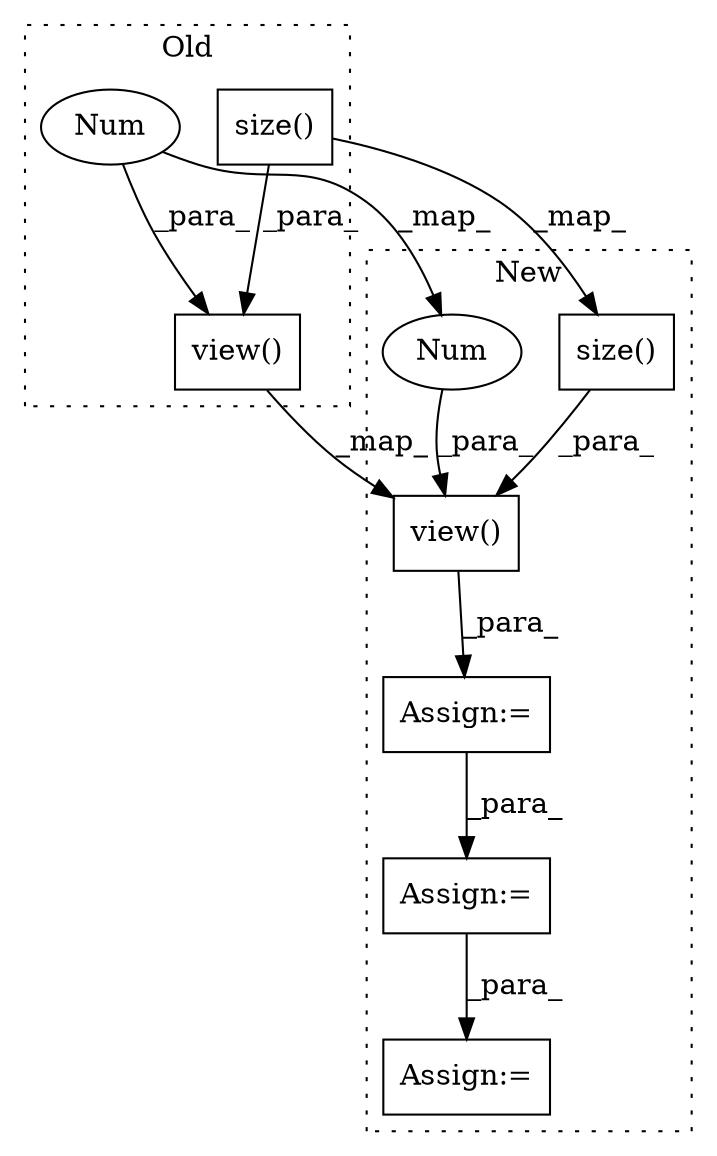 digraph G {
subgraph cluster0 {
1 [label="view()" a="75" s="2481,2501" l="7,1" shape="box"];
3 [label="Num" a="76" s="2499" l="2" shape="ellipse"];
7 [label="size()" a="75" s="2488,2496" l="7,1" shape="box"];
label = "Old";
style="dotted";
}
subgraph cluster1 {
2 [label="view()" a="75" s="3127,3147" l="7,1" shape="box"];
4 [label="Num" a="76" s="3145" l="2" shape="ellipse"];
5 [label="Assign:=" a="68" s="3275" l="3" shape="box"];
6 [label="Assign:=" a="68" s="3299" l="3" shape="box"];
8 [label="size()" a="75" s="3134,3142" l="7,1" shape="box"];
9 [label="Assign:=" a="68" s="3349" l="3" shape="box"];
label = "New";
style="dotted";
}
1 -> 2 [label="_map_"];
2 -> 5 [label="_para_"];
3 -> 4 [label="_map_"];
3 -> 1 [label="_para_"];
4 -> 2 [label="_para_"];
5 -> 6 [label="_para_"];
6 -> 9 [label="_para_"];
7 -> 1 [label="_para_"];
7 -> 8 [label="_map_"];
8 -> 2 [label="_para_"];
}